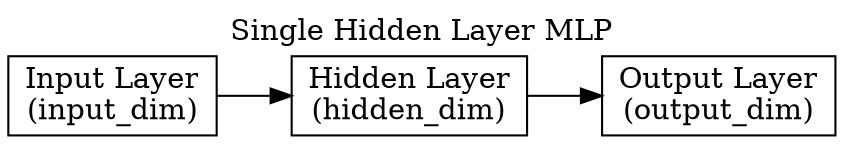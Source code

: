 digraph {
	label="Single Hidden Layer MLP" labelloc=t rankdir=LR
	input [label="Input Layer
(input_dim)" shape=box]
	hidden [label="Hidden Layer
(hidden_dim)" shape=box]
	output [label="Output Layer
(output_dim)" shape=box]
	input -> hidden
	hidden -> output
}
